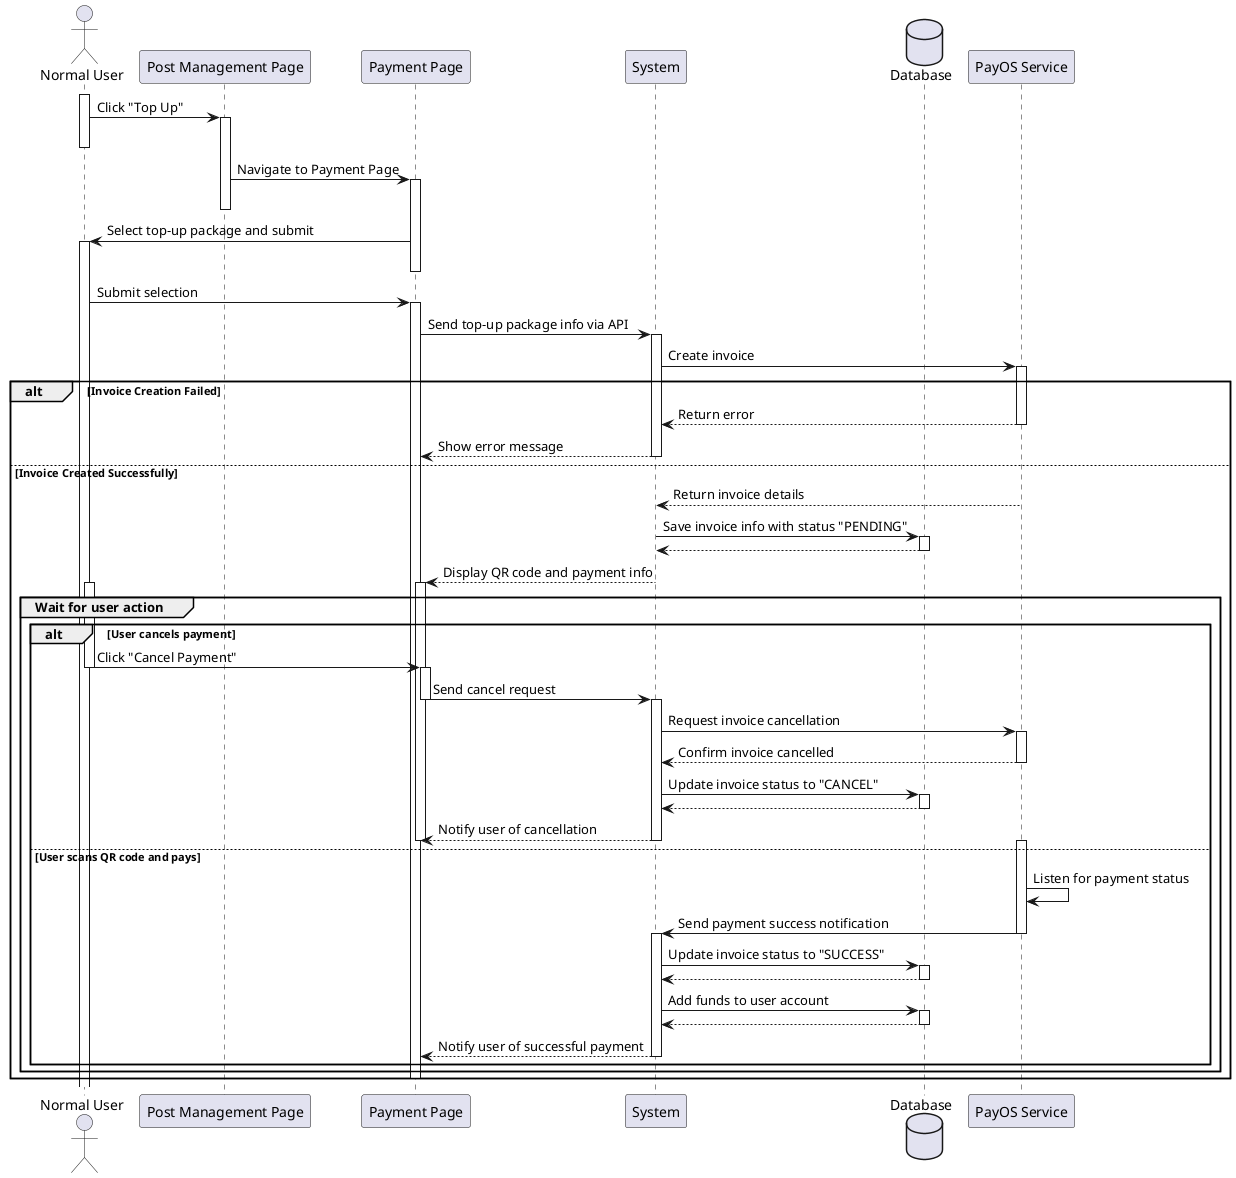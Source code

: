 @startuml
actor "Normal User" as User
participant "Post Management Page" as PM
participant "Payment Page" as PP
participant "System" as Sys
database "Database" as DB
participant "PayOS Service" as PayOS

activate User
User -> PM : Click "Top Up"
activate PM
deactivate User

PM -> PP : Navigate to Payment Page
activate PP
deactivate PM

PP -> User : Select top-up package and submit
activate User
deactivate PP

User -> PP : Submit selection
activate PP

PP -> Sys : Send top-up package info via API
activate Sys

Sys -> PayOS : Create invoice
activate PayOS

alt Invoice Creation Failed
    PayOS --> Sys : Return error
    deactivate PayOS
    Sys --> PP : Show error message
    deactivate Sys
else Invoice Created Successfully
    PayOS --> Sys : Return invoice details
    deactivate PayOS
    
    Sys -> DB : Save invoice info with status "PENDING"
    activate DB
    DB --> Sys
    deactivate DB

    Sys --> PP : Display QR code and payment info
    deactivate Sys

    activate PP
    group Wait for user action
        alt User cancels payment
            activate User
            User -> PP : Click "Cancel Payment"
            deactivate User

            activate PP
            PP -> Sys : Send cancel request
            deactivate PP

            activate Sys
            Sys -> PayOS : Request invoice cancellation
            activate PayOS
            PayOS --> Sys : Confirm invoice cancelled
            deactivate PayOS

            Sys -> DB : Update invoice status to "CANCEL"
            activate DB
            DB --> Sys
            deactivate DB

            Sys --> PP : Notify user of cancellation
            deactivate Sys

        else User scans QR code and pays
            deactivate PP
            activate PayOS
            PayOS -> PayOS : Listen for payment status
            PayOS -> Sys : Send payment success notification
            deactivate PayOS

            activate Sys
            Sys -> DB : Update invoice status to "SUCCESS"
            activate DB
            DB --> Sys
            deactivate DB

            Sys -> DB : Add funds to user account
            activate DB
            DB --> Sys
            deactivate DB

            Sys --> PP : Notify user of successful payment
            deactivate Sys
        end
    end
    deactivate PP
end
@enduml
